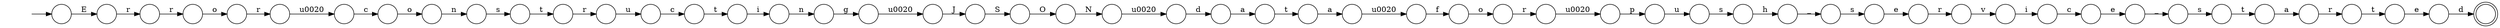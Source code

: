 digraph Automaton {
  rankdir = LR;
  0 [shape=circle,label=""];
  0 -> 48 [label="e"]
  1 [shape=circle,label=""];
  1 -> 36 [label="c"]
  2 [shape=circle,label=""];
  2 -> 41 [label="e"]
  3 [shape=circle,label=""];
  3 -> 24 [label="N"]
  4 [shape=circle,label=""];
  4 -> 14 [label="a"]
  5 [shape=circle,label=""];
  5 -> 44 [label="i"]
  6 [shape=circle,label=""];
  6 -> 35 [label="J"]
  7 [shape=circle,label=""];
  7 -> 13 [label="u"]
  8 [shape=circle,label=""];
  8 -> 52 [label="n"]
  9 [shape=circle,label=""];
  9 -> 16 [label="p"]
  10 [shape=circle,label=""];
  10 -> 45 [label="_"]
  11 [shape=circle,label=""];
  11 -> 28 [label="t"]
  12 [shape=circle,label=""];
  12 -> 19 [label="s"]
  13 [shape=circle,label=""];
  13 -> 53 [label="c"]
  14 [shape=circle,label=""];
  14 -> 50 [label="t"]
  15 [shape=circle,label=""];
  15 -> 38 [label="a"]
  16 [shape=circle,label=""];
  16 -> 12 [label="u"]
  17 [shape=circle,label=""];
  17 -> 10 [label="e"]
  18 [shape=circle,label=""];
  18 -> 49 [label="r"]
  19 [shape=circle,label=""];
  19 -> 37 [label="h"]
  20 [shape=circle,label=""];
  20 -> 21 [label="r"]
  21 [shape=circle,label=""];
  21 -> 9 [label="\u0020"]
  22 [shape=circle,label=""];
  22 -> 2 [label="t"]
  23 [shape=circle,label=""];
  23 -> 27 [label="r"]
  24 [shape=circle,label=""];
  24 -> 46 [label="\u0020"]
  25 [shape=circle,label=""];
  25 -> 30 [label="f"]
  26 [shape=circle,label=""];
  26 -> 15 [label="t"]
  27 [shape=circle,label=""];
  27 -> 1 [label="\u0020"]
  28 [shape=circle,label=""];
  28 -> 7 [label="r"]
  29 [shape=circle,label=""];
  29 -> 5 [label="v"]
  30 [shape=circle,label=""];
  30 -> 20 [label="o"]
  31 [shape=circle,label=""];
  31 -> 25 [label="\u0020"]
  32 [shape=circle,label=""];
  32 -> 43 [label="i"]
  33 [shape=circle,label=""];
  initial [shape=plaintext,label=""];
  initial -> 33
  33 -> 42 [label="E"]
  34 [shape=doublecircle,label=""];
  35 [shape=circle,label=""];
  35 -> 51 [label="S"]
  36 [shape=circle,label=""];
  36 -> 8 [label="o"]
  37 [shape=circle,label=""];
  37 -> 47 [label="_"]
  38 [shape=circle,label=""];
  38 -> 22 [label="r"]
  39 [shape=circle,label=""];
  39 -> 6 [label="\u0020"]
  40 [shape=circle,label=""];
  40 -> 39 [label="g"]
  41 [shape=circle,label=""];
  41 -> 34 [label="d"]
  42 [shape=circle,label=""];
  42 -> 18 [label="r"]
  43 [shape=circle,label=""];
  43 -> 40 [label="n"]
  44 [shape=circle,label=""];
  44 -> 17 [label="c"]
  45 [shape=circle,label=""];
  45 -> 26 [label="s"]
  46 [shape=circle,label=""];
  46 -> 4 [label="d"]
  47 [shape=circle,label=""];
  47 -> 0 [label="s"]
  48 [shape=circle,label=""];
  48 -> 29 [label="r"]
  49 [shape=circle,label=""];
  49 -> 23 [label="o"]
  50 [shape=circle,label=""];
  50 -> 31 [label="a"]
  51 [shape=circle,label=""];
  51 -> 3 [label="O"]
  52 [shape=circle,label=""];
  52 -> 11 [label="s"]
  53 [shape=circle,label=""];
  53 -> 32 [label="t"]
}
